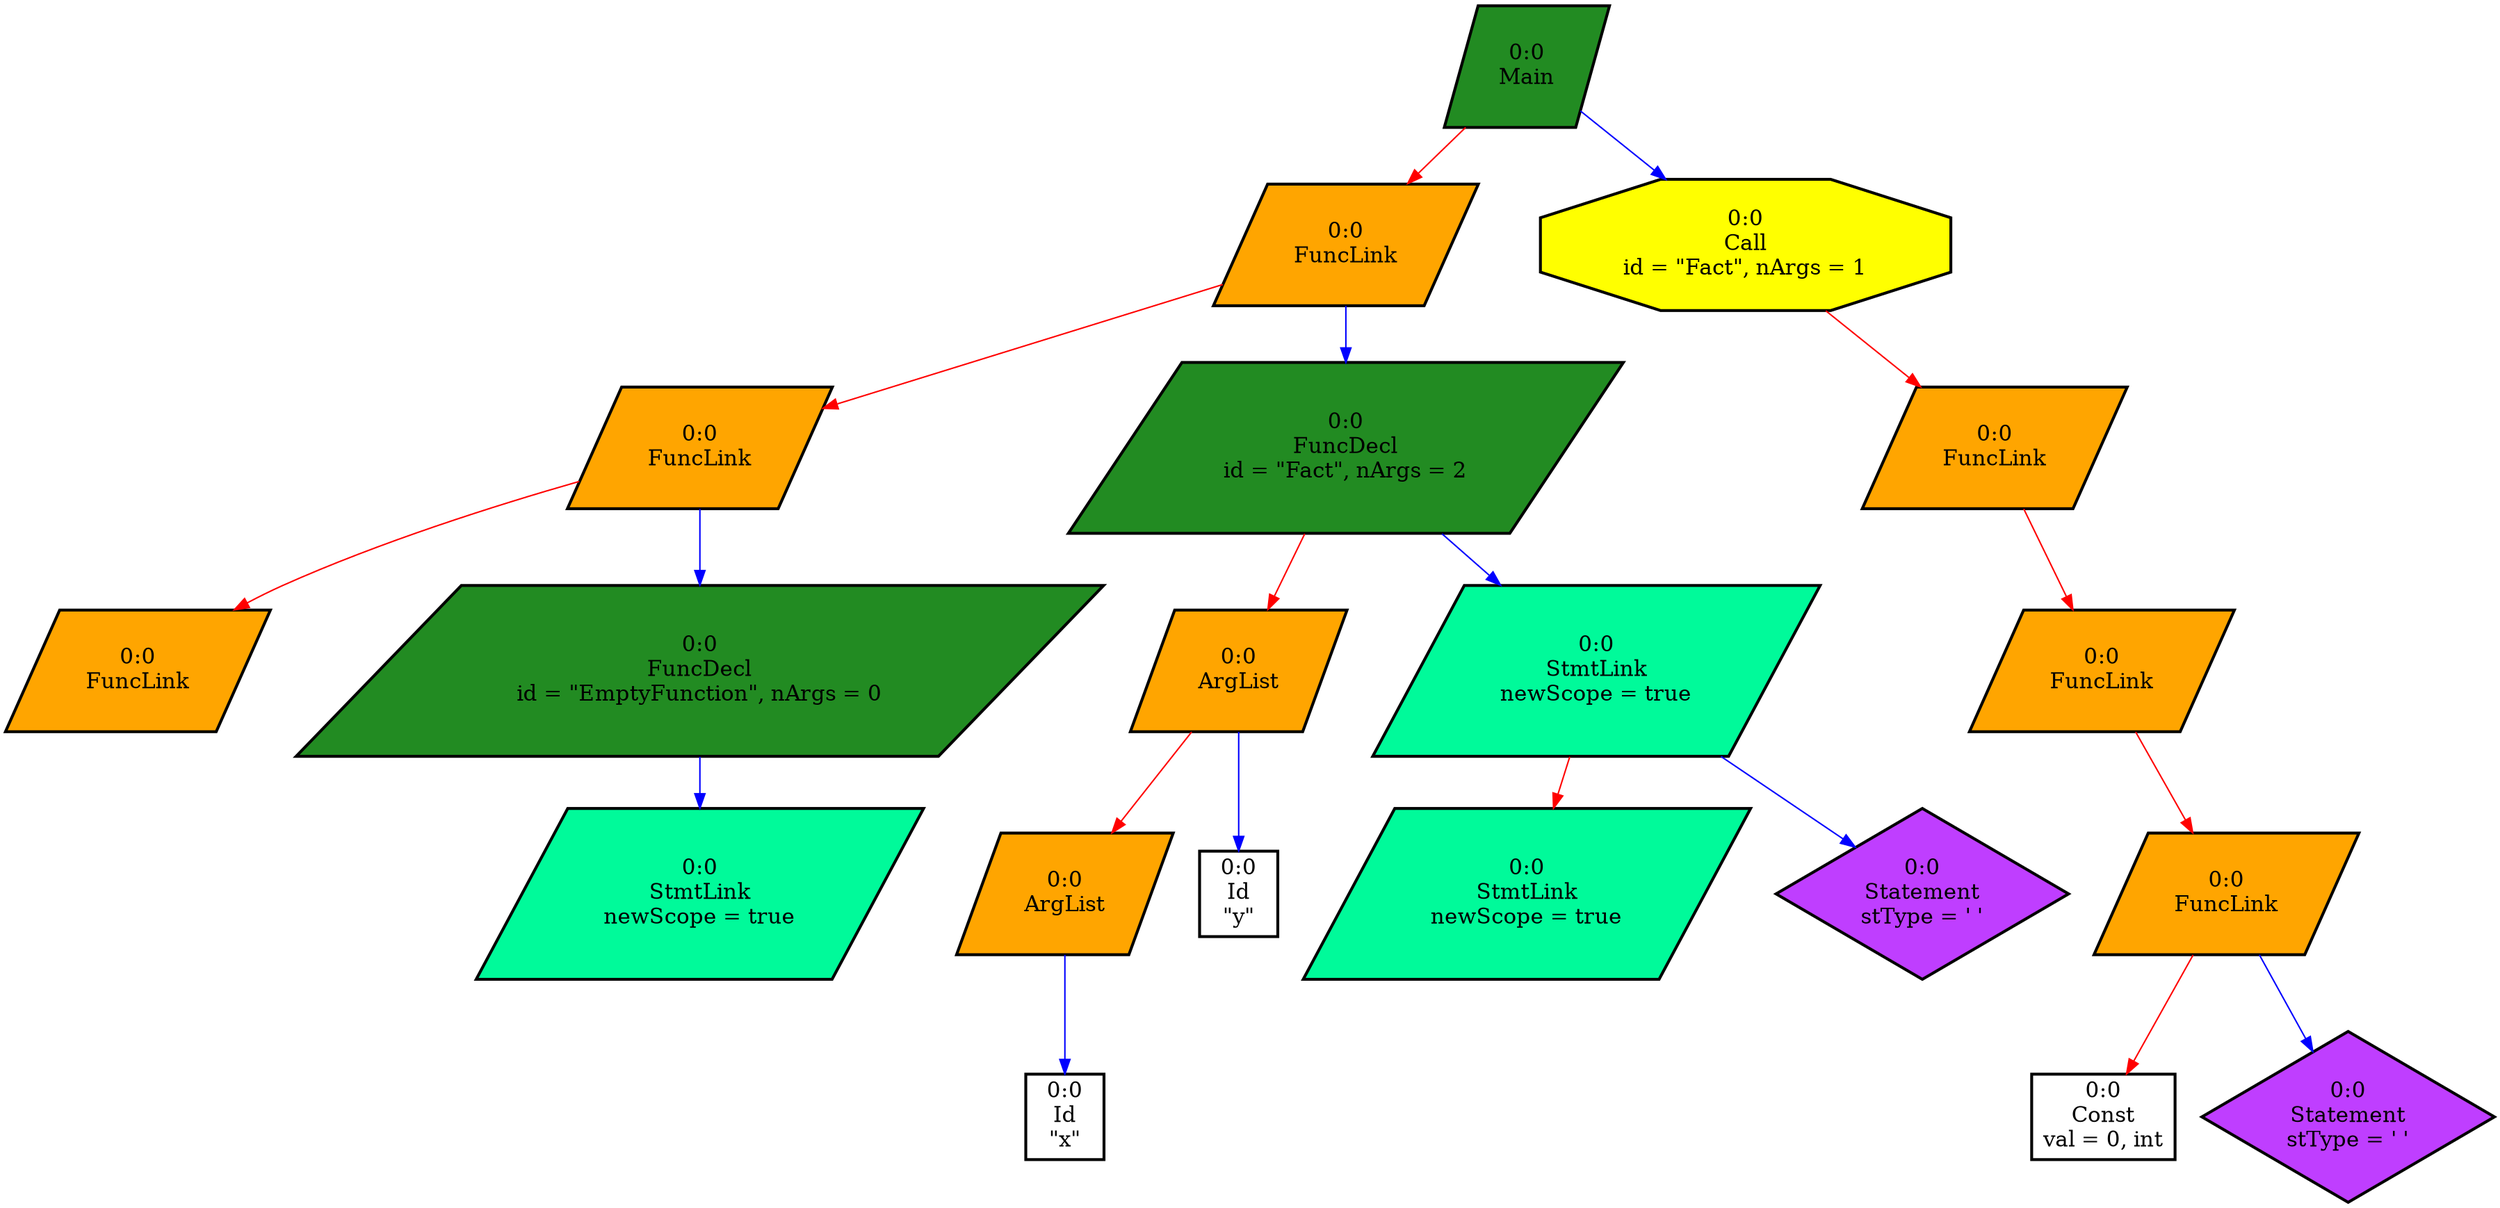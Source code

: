digraph
{
dpi = 300;
v0x555555566540[label = "0:0\nMain", shape = "parallelogram", fillcolor = "forestgreen", style = "filled, bold", fontsize = 15];
v0x555555566540->v0x5555555665c0 [color = "red"]
v0x5555555665c0[label = "0:0\nFuncLink", shape = "parallelogram", fillcolor = "orange", style = "filled, bold", fontsize = 15];
v0x5555555665c0->v0x555555566610 [color = "red"]
v0x555555566610[label = "0:0\nFuncLink", shape = "parallelogram", fillcolor = "orange", style = "filled, bold", fontsize = 15];
v0x555555566610->v0x5555555666b0 [color = "red"]
v0x5555555666b0[label = "0:0\nFuncLink", shape = "parallelogram", fillcolor = "orange", style = "filled, bold", fontsize = 15];
v0x555555566610->v0x555555566700 [color = "blue"]
v0x555555566700[label = "0:0\nFuncDecl\nid = \"EmptyFunction\", nArgs = 0", shape = "parallelogram", style = "filled, bold", fillcolor = "forestgreen", fontsize = 15];
v0x555555566700->v0x555555566750 [color = "blue"]
v0x555555566750[label = "0:0\nStmtLink\nnewScope = true", shape = "parallelogram", fillcolor = "mediumspringgreen", style = "filled, bold", fontsize = 15];
v0x5555555665c0->v0x5555555667a0 [color = "blue"]
v0x5555555667a0[label = "0:0\nFuncDecl\nid = \"Fact\", nArgs = 2", shape = "parallelogram", style = "filled, bold", fillcolor = "forestgreen", fontsize = 15];
v0x5555555667a0->v0x555555566880 [color = "red"]
v0x555555566880[label = "0:0\nArgList", shape = "parallelogram", fillcolor = "orange", style = "filled, bold", fontsize = 15];
v0x555555566880->v0x5555555668d0 [color = "red"]
v0x5555555668d0[label = "0:0\nArgList", shape = "parallelogram", fillcolor = "orange", style = "filled, bold", fontsize = 15];
v0x5555555668d0->v0x555555566920 [color = "blue"]
v0x555555566920[label = "0:0\nId\n\"x\"", shape = "record", style = "bold", fontsize = 15]; 
v0x555555566880->v0x555555566970 [color = "blue"]
v0x555555566970[label = "0:0\nId\n\"y\"", shape = "record", style = "bold", fontsize = 15]; 
v0x5555555667a0->v0x5555555669c0 [color = "blue"]
v0x5555555669c0[label = "0:0\nStmtLink\nnewScope = true", shape = "parallelogram", fillcolor = "mediumspringgreen", style = "filled, bold", fontsize = 15];
v0x5555555669c0->v0x555555566a10 [color = "red"]
v0x555555566a10[label = "0:0\nStmtLink\nnewScope = true", shape = "parallelogram", fillcolor = "mediumspringgreen", style = "filled, bold", fontsize = 15];
v0x5555555669c0->v0x555555566a60 [color = "blue"]
v0x555555566a60[label = "0:0\nStatement\nstType = ' '", shape = "diamond", style = "filled, bold", fillcolor = "darkorchid1", fontsize = 15];
v0x555555566540->v0x555555567020 [color = "blue"]
v0x555555567020[label = "0:0\nCall\nid = \"Fact\", nArgs = 1", shape = "octagon", style = "filled, bold", fillcolor = "yellow", fontsize = 15];
v0x555555567020->v0x555555566ee0 [color = "red"]
v0x555555566ee0[label = "0:0\nFuncLink", shape = "parallelogram", fillcolor = "orange", style = "filled, bold", fontsize = 15];
v0x555555566ee0->v0x555555566df0 [color = "red"]
v0x555555566df0[label = "0:0\nFuncLink", shape = "parallelogram", fillcolor = "orange", style = "filled, bold", fontsize = 15];
v0x555555566df0->v0x555555566d50 [color = "red"]
v0x555555566d50[label = "0:0\nFuncLink", shape = "parallelogram", fillcolor = "orange", style = "filled, bold", fontsize = 15];
v0x555555566d50->v0x555555566d00 [color = "red"]
v0x555555566d00[label = "0:0\nConst\nval = 0, int", shape = "record", style = "bold", fontsize = 15];
v0x555555566d50->v0x555555566da0 [color = "blue"]
v0x555555566da0[label = "0:0\nStatement\nstType = ' '", shape = "diamond", style = "filled, bold", fillcolor = "darkorchid1", fontsize = 15];
}
